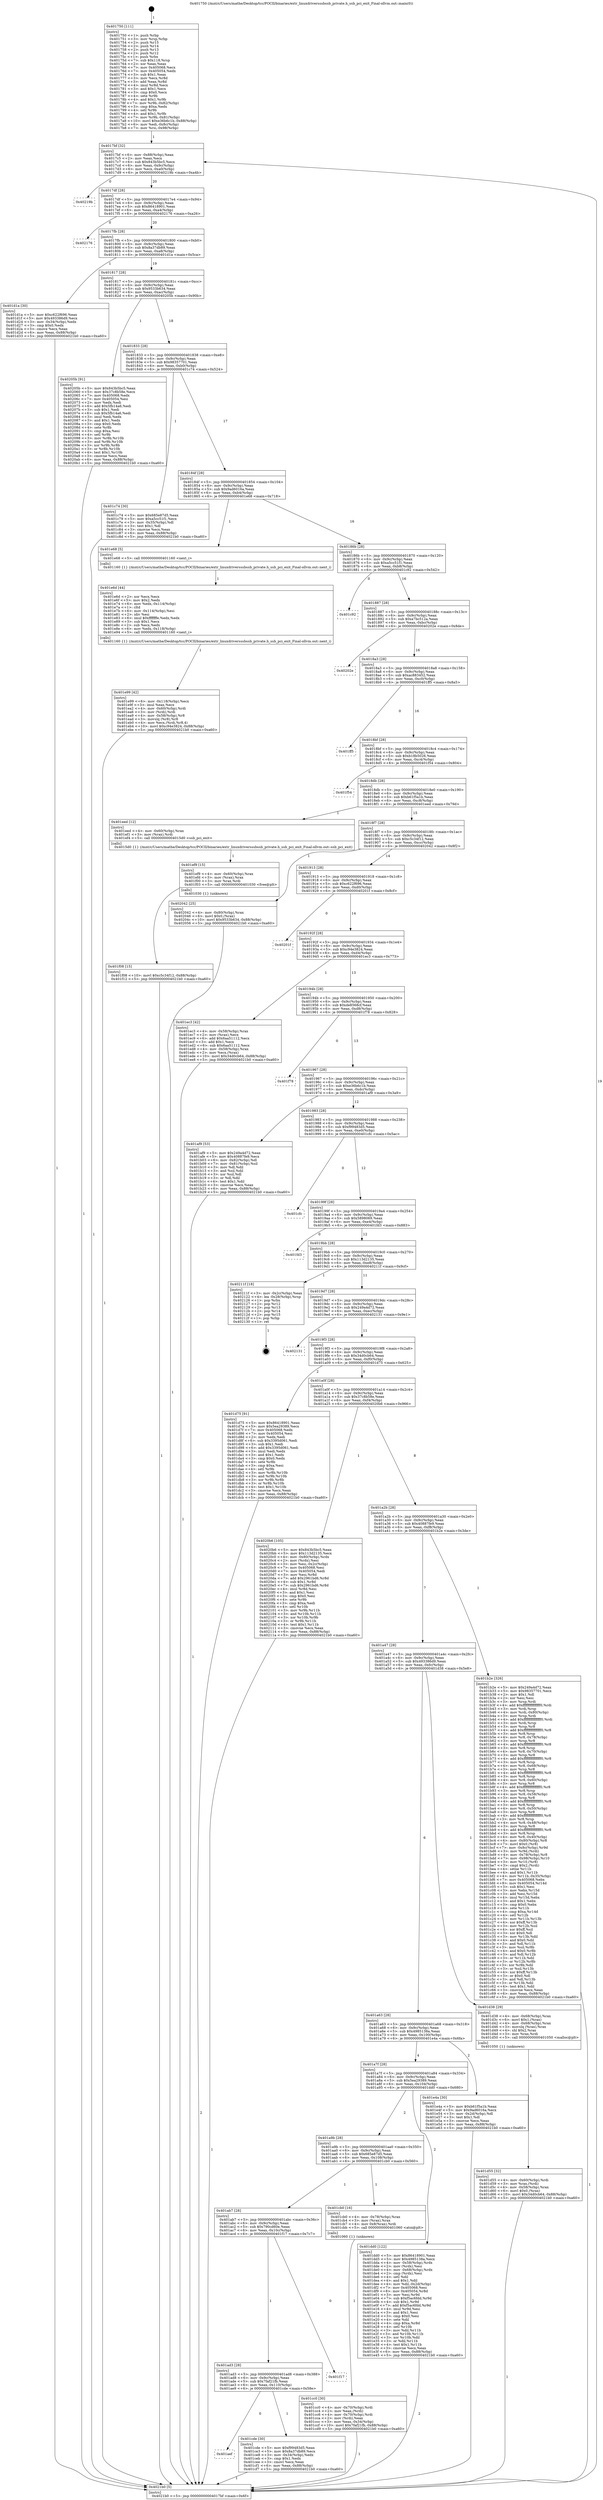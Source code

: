 digraph "0x401750" {
  label = "0x401750 (/mnt/c/Users/mathe/Desktop/tcc/POCII/binaries/extr_linuxdriversssbssb_private.h_ssb_pci_exit_Final-ollvm.out::main(0))"
  labelloc = "t"
  node[shape=record]

  Entry [label="",width=0.3,height=0.3,shape=circle,fillcolor=black,style=filled]
  "0x4017bf" [label="{
     0x4017bf [32]\l
     | [instrs]\l
     &nbsp;&nbsp;0x4017bf \<+6\>: mov -0x88(%rbp),%eax\l
     &nbsp;&nbsp;0x4017c5 \<+2\>: mov %eax,%ecx\l
     &nbsp;&nbsp;0x4017c7 \<+6\>: sub $0x843b5bc5,%ecx\l
     &nbsp;&nbsp;0x4017cd \<+6\>: mov %eax,-0x9c(%rbp)\l
     &nbsp;&nbsp;0x4017d3 \<+6\>: mov %ecx,-0xa0(%rbp)\l
     &nbsp;&nbsp;0x4017d9 \<+6\>: je 000000000040219b \<main+0xa4b\>\l
  }"]
  "0x40219b" [label="{
     0x40219b\l
  }", style=dashed]
  "0x4017df" [label="{
     0x4017df [28]\l
     | [instrs]\l
     &nbsp;&nbsp;0x4017df \<+5\>: jmp 00000000004017e4 \<main+0x94\>\l
     &nbsp;&nbsp;0x4017e4 \<+6\>: mov -0x9c(%rbp),%eax\l
     &nbsp;&nbsp;0x4017ea \<+5\>: sub $0x86418901,%eax\l
     &nbsp;&nbsp;0x4017ef \<+6\>: mov %eax,-0xa4(%rbp)\l
     &nbsp;&nbsp;0x4017f5 \<+6\>: je 0000000000402176 \<main+0xa26\>\l
  }"]
  Exit [label="",width=0.3,height=0.3,shape=circle,fillcolor=black,style=filled,peripheries=2]
  "0x402176" [label="{
     0x402176\l
  }", style=dashed]
  "0x4017fb" [label="{
     0x4017fb [28]\l
     | [instrs]\l
     &nbsp;&nbsp;0x4017fb \<+5\>: jmp 0000000000401800 \<main+0xb0\>\l
     &nbsp;&nbsp;0x401800 \<+6\>: mov -0x9c(%rbp),%eax\l
     &nbsp;&nbsp;0x401806 \<+5\>: sub $0x8a37db89,%eax\l
     &nbsp;&nbsp;0x40180b \<+6\>: mov %eax,-0xa8(%rbp)\l
     &nbsp;&nbsp;0x401811 \<+6\>: je 0000000000401d1a \<main+0x5ca\>\l
  }"]
  "0x401f08" [label="{
     0x401f08 [15]\l
     | [instrs]\l
     &nbsp;&nbsp;0x401f08 \<+10\>: movl $0xc5c34f12,-0x88(%rbp)\l
     &nbsp;&nbsp;0x401f12 \<+5\>: jmp 00000000004021b0 \<main+0xa60\>\l
  }"]
  "0x401d1a" [label="{
     0x401d1a [30]\l
     | [instrs]\l
     &nbsp;&nbsp;0x401d1a \<+5\>: mov $0xc622f696,%eax\l
     &nbsp;&nbsp;0x401d1f \<+5\>: mov $0x493386d9,%ecx\l
     &nbsp;&nbsp;0x401d24 \<+3\>: mov -0x34(%rbp),%edx\l
     &nbsp;&nbsp;0x401d27 \<+3\>: cmp $0x0,%edx\l
     &nbsp;&nbsp;0x401d2a \<+3\>: cmove %ecx,%eax\l
     &nbsp;&nbsp;0x401d2d \<+6\>: mov %eax,-0x88(%rbp)\l
     &nbsp;&nbsp;0x401d33 \<+5\>: jmp 00000000004021b0 \<main+0xa60\>\l
  }"]
  "0x401817" [label="{
     0x401817 [28]\l
     | [instrs]\l
     &nbsp;&nbsp;0x401817 \<+5\>: jmp 000000000040181c \<main+0xcc\>\l
     &nbsp;&nbsp;0x40181c \<+6\>: mov -0x9c(%rbp),%eax\l
     &nbsp;&nbsp;0x401822 \<+5\>: sub $0x9533b634,%eax\l
     &nbsp;&nbsp;0x401827 \<+6\>: mov %eax,-0xac(%rbp)\l
     &nbsp;&nbsp;0x40182d \<+6\>: je 000000000040205b \<main+0x90b\>\l
  }"]
  "0x401ef9" [label="{
     0x401ef9 [15]\l
     | [instrs]\l
     &nbsp;&nbsp;0x401ef9 \<+4\>: mov -0x60(%rbp),%rax\l
     &nbsp;&nbsp;0x401efd \<+3\>: mov (%rax),%rax\l
     &nbsp;&nbsp;0x401f00 \<+3\>: mov %rax,%rdi\l
     &nbsp;&nbsp;0x401f03 \<+5\>: call 0000000000401030 \<free@plt\>\l
     | [calls]\l
     &nbsp;&nbsp;0x401030 \{1\} (unknown)\l
  }"]
  "0x40205b" [label="{
     0x40205b [91]\l
     | [instrs]\l
     &nbsp;&nbsp;0x40205b \<+5\>: mov $0x843b5bc5,%eax\l
     &nbsp;&nbsp;0x402060 \<+5\>: mov $0x37c8b58e,%ecx\l
     &nbsp;&nbsp;0x402065 \<+7\>: mov 0x405068,%edx\l
     &nbsp;&nbsp;0x40206c \<+7\>: mov 0x405054,%esi\l
     &nbsp;&nbsp;0x402073 \<+2\>: mov %edx,%edi\l
     &nbsp;&nbsp;0x402075 \<+6\>: add $0x5fb14a6,%edi\l
     &nbsp;&nbsp;0x40207b \<+3\>: sub $0x1,%edi\l
     &nbsp;&nbsp;0x40207e \<+6\>: sub $0x5fb14a6,%edi\l
     &nbsp;&nbsp;0x402084 \<+3\>: imul %edi,%edx\l
     &nbsp;&nbsp;0x402087 \<+3\>: and $0x1,%edx\l
     &nbsp;&nbsp;0x40208a \<+3\>: cmp $0x0,%edx\l
     &nbsp;&nbsp;0x40208d \<+4\>: sete %r8b\l
     &nbsp;&nbsp;0x402091 \<+3\>: cmp $0xa,%esi\l
     &nbsp;&nbsp;0x402094 \<+4\>: setl %r9b\l
     &nbsp;&nbsp;0x402098 \<+3\>: mov %r8b,%r10b\l
     &nbsp;&nbsp;0x40209b \<+3\>: and %r9b,%r10b\l
     &nbsp;&nbsp;0x40209e \<+3\>: xor %r9b,%r8b\l
     &nbsp;&nbsp;0x4020a1 \<+3\>: or %r8b,%r10b\l
     &nbsp;&nbsp;0x4020a4 \<+4\>: test $0x1,%r10b\l
     &nbsp;&nbsp;0x4020a8 \<+3\>: cmovne %ecx,%eax\l
     &nbsp;&nbsp;0x4020ab \<+6\>: mov %eax,-0x88(%rbp)\l
     &nbsp;&nbsp;0x4020b1 \<+5\>: jmp 00000000004021b0 \<main+0xa60\>\l
  }"]
  "0x401833" [label="{
     0x401833 [28]\l
     | [instrs]\l
     &nbsp;&nbsp;0x401833 \<+5\>: jmp 0000000000401838 \<main+0xe8\>\l
     &nbsp;&nbsp;0x401838 \<+6\>: mov -0x9c(%rbp),%eax\l
     &nbsp;&nbsp;0x40183e \<+5\>: sub $0x98357701,%eax\l
     &nbsp;&nbsp;0x401843 \<+6\>: mov %eax,-0xb0(%rbp)\l
     &nbsp;&nbsp;0x401849 \<+6\>: je 0000000000401c74 \<main+0x524\>\l
  }"]
  "0x401e99" [label="{
     0x401e99 [42]\l
     | [instrs]\l
     &nbsp;&nbsp;0x401e99 \<+6\>: mov -0x118(%rbp),%ecx\l
     &nbsp;&nbsp;0x401e9f \<+3\>: imul %eax,%ecx\l
     &nbsp;&nbsp;0x401ea2 \<+4\>: mov -0x60(%rbp),%rdi\l
     &nbsp;&nbsp;0x401ea6 \<+3\>: mov (%rdi),%rdi\l
     &nbsp;&nbsp;0x401ea9 \<+4\>: mov -0x58(%rbp),%r8\l
     &nbsp;&nbsp;0x401ead \<+3\>: movslq (%r8),%r8\l
     &nbsp;&nbsp;0x401eb0 \<+4\>: mov %ecx,(%rdi,%r8,4)\l
     &nbsp;&nbsp;0x401eb4 \<+10\>: movl $0xc94e3824,-0x88(%rbp)\l
     &nbsp;&nbsp;0x401ebe \<+5\>: jmp 00000000004021b0 \<main+0xa60\>\l
  }"]
  "0x401c74" [label="{
     0x401c74 [30]\l
     | [instrs]\l
     &nbsp;&nbsp;0x401c74 \<+5\>: mov $0x685e87d5,%eax\l
     &nbsp;&nbsp;0x401c79 \<+5\>: mov $0xa5cc51f1,%ecx\l
     &nbsp;&nbsp;0x401c7e \<+3\>: mov -0x35(%rbp),%dl\l
     &nbsp;&nbsp;0x401c81 \<+3\>: test $0x1,%dl\l
     &nbsp;&nbsp;0x401c84 \<+3\>: cmovne %ecx,%eax\l
     &nbsp;&nbsp;0x401c87 \<+6\>: mov %eax,-0x88(%rbp)\l
     &nbsp;&nbsp;0x401c8d \<+5\>: jmp 00000000004021b0 \<main+0xa60\>\l
  }"]
  "0x40184f" [label="{
     0x40184f [28]\l
     | [instrs]\l
     &nbsp;&nbsp;0x40184f \<+5\>: jmp 0000000000401854 \<main+0x104\>\l
     &nbsp;&nbsp;0x401854 \<+6\>: mov -0x9c(%rbp),%eax\l
     &nbsp;&nbsp;0x40185a \<+5\>: sub $0x9ad6016a,%eax\l
     &nbsp;&nbsp;0x40185f \<+6\>: mov %eax,-0xb4(%rbp)\l
     &nbsp;&nbsp;0x401865 \<+6\>: je 0000000000401e68 \<main+0x718\>\l
  }"]
  "0x401e6d" [label="{
     0x401e6d [44]\l
     | [instrs]\l
     &nbsp;&nbsp;0x401e6d \<+2\>: xor %ecx,%ecx\l
     &nbsp;&nbsp;0x401e6f \<+5\>: mov $0x2,%edx\l
     &nbsp;&nbsp;0x401e74 \<+6\>: mov %edx,-0x114(%rbp)\l
     &nbsp;&nbsp;0x401e7a \<+1\>: cltd\l
     &nbsp;&nbsp;0x401e7b \<+6\>: mov -0x114(%rbp),%esi\l
     &nbsp;&nbsp;0x401e81 \<+2\>: idiv %esi\l
     &nbsp;&nbsp;0x401e83 \<+6\>: imul $0xfffffffe,%edx,%edx\l
     &nbsp;&nbsp;0x401e89 \<+3\>: sub $0x1,%ecx\l
     &nbsp;&nbsp;0x401e8c \<+2\>: sub %ecx,%edx\l
     &nbsp;&nbsp;0x401e8e \<+6\>: mov %edx,-0x118(%rbp)\l
     &nbsp;&nbsp;0x401e94 \<+5\>: call 0000000000401160 \<next_i\>\l
     | [calls]\l
     &nbsp;&nbsp;0x401160 \{1\} (/mnt/c/Users/mathe/Desktop/tcc/POCII/binaries/extr_linuxdriversssbssb_private.h_ssb_pci_exit_Final-ollvm.out::next_i)\l
  }"]
  "0x401e68" [label="{
     0x401e68 [5]\l
     | [instrs]\l
     &nbsp;&nbsp;0x401e68 \<+5\>: call 0000000000401160 \<next_i\>\l
     | [calls]\l
     &nbsp;&nbsp;0x401160 \{1\} (/mnt/c/Users/mathe/Desktop/tcc/POCII/binaries/extr_linuxdriversssbssb_private.h_ssb_pci_exit_Final-ollvm.out::next_i)\l
  }"]
  "0x40186b" [label="{
     0x40186b [28]\l
     | [instrs]\l
     &nbsp;&nbsp;0x40186b \<+5\>: jmp 0000000000401870 \<main+0x120\>\l
     &nbsp;&nbsp;0x401870 \<+6\>: mov -0x9c(%rbp),%eax\l
     &nbsp;&nbsp;0x401876 \<+5\>: sub $0xa5cc51f1,%eax\l
     &nbsp;&nbsp;0x40187b \<+6\>: mov %eax,-0xb8(%rbp)\l
     &nbsp;&nbsp;0x401881 \<+6\>: je 0000000000401c92 \<main+0x542\>\l
  }"]
  "0x401d55" [label="{
     0x401d55 [32]\l
     | [instrs]\l
     &nbsp;&nbsp;0x401d55 \<+4\>: mov -0x60(%rbp),%rdi\l
     &nbsp;&nbsp;0x401d59 \<+3\>: mov %rax,(%rdi)\l
     &nbsp;&nbsp;0x401d5c \<+4\>: mov -0x58(%rbp),%rax\l
     &nbsp;&nbsp;0x401d60 \<+6\>: movl $0x0,(%rax)\l
     &nbsp;&nbsp;0x401d66 \<+10\>: movl $0x34d0cb64,-0x88(%rbp)\l
     &nbsp;&nbsp;0x401d70 \<+5\>: jmp 00000000004021b0 \<main+0xa60\>\l
  }"]
  "0x401c92" [label="{
     0x401c92\l
  }", style=dashed]
  "0x401887" [label="{
     0x401887 [28]\l
     | [instrs]\l
     &nbsp;&nbsp;0x401887 \<+5\>: jmp 000000000040188c \<main+0x13c\>\l
     &nbsp;&nbsp;0x40188c \<+6\>: mov -0x9c(%rbp),%eax\l
     &nbsp;&nbsp;0x401892 \<+5\>: sub $0xa7bc512a,%eax\l
     &nbsp;&nbsp;0x401897 \<+6\>: mov %eax,-0xbc(%rbp)\l
     &nbsp;&nbsp;0x40189d \<+6\>: je 000000000040202e \<main+0x8de\>\l
  }"]
  "0x401aef" [label="{
     0x401aef\l
  }", style=dashed]
  "0x40202e" [label="{
     0x40202e\l
  }", style=dashed]
  "0x4018a3" [label="{
     0x4018a3 [28]\l
     | [instrs]\l
     &nbsp;&nbsp;0x4018a3 \<+5\>: jmp 00000000004018a8 \<main+0x158\>\l
     &nbsp;&nbsp;0x4018a8 \<+6\>: mov -0x9c(%rbp),%eax\l
     &nbsp;&nbsp;0x4018ae \<+5\>: sub $0xac883452,%eax\l
     &nbsp;&nbsp;0x4018b3 \<+6\>: mov %eax,-0xc0(%rbp)\l
     &nbsp;&nbsp;0x4018b9 \<+6\>: je 0000000000401ff5 \<main+0x8a5\>\l
  }"]
  "0x401cde" [label="{
     0x401cde [30]\l
     | [instrs]\l
     &nbsp;&nbsp;0x401cde \<+5\>: mov $0xf99483d5,%eax\l
     &nbsp;&nbsp;0x401ce3 \<+5\>: mov $0x8a37db89,%ecx\l
     &nbsp;&nbsp;0x401ce8 \<+3\>: mov -0x34(%rbp),%edx\l
     &nbsp;&nbsp;0x401ceb \<+3\>: cmp $0x1,%edx\l
     &nbsp;&nbsp;0x401cee \<+3\>: cmovl %ecx,%eax\l
     &nbsp;&nbsp;0x401cf1 \<+6\>: mov %eax,-0x88(%rbp)\l
     &nbsp;&nbsp;0x401cf7 \<+5\>: jmp 00000000004021b0 \<main+0xa60\>\l
  }"]
  "0x401ff5" [label="{
     0x401ff5\l
  }", style=dashed]
  "0x4018bf" [label="{
     0x4018bf [28]\l
     | [instrs]\l
     &nbsp;&nbsp;0x4018bf \<+5\>: jmp 00000000004018c4 \<main+0x174\>\l
     &nbsp;&nbsp;0x4018c4 \<+6\>: mov -0x9c(%rbp),%eax\l
     &nbsp;&nbsp;0x4018ca \<+5\>: sub $0xb18b5026,%eax\l
     &nbsp;&nbsp;0x4018cf \<+6\>: mov %eax,-0xc4(%rbp)\l
     &nbsp;&nbsp;0x4018d5 \<+6\>: je 0000000000401f54 \<main+0x804\>\l
  }"]
  "0x401ad3" [label="{
     0x401ad3 [28]\l
     | [instrs]\l
     &nbsp;&nbsp;0x401ad3 \<+5\>: jmp 0000000000401ad8 \<main+0x388\>\l
     &nbsp;&nbsp;0x401ad8 \<+6\>: mov -0x9c(%rbp),%eax\l
     &nbsp;&nbsp;0x401ade \<+5\>: sub $0x7faf21fb,%eax\l
     &nbsp;&nbsp;0x401ae3 \<+6\>: mov %eax,-0x110(%rbp)\l
     &nbsp;&nbsp;0x401ae9 \<+6\>: je 0000000000401cde \<main+0x58e\>\l
  }"]
  "0x401f54" [label="{
     0x401f54\l
  }", style=dashed]
  "0x4018db" [label="{
     0x4018db [28]\l
     | [instrs]\l
     &nbsp;&nbsp;0x4018db \<+5\>: jmp 00000000004018e0 \<main+0x190\>\l
     &nbsp;&nbsp;0x4018e0 \<+6\>: mov -0x9c(%rbp),%eax\l
     &nbsp;&nbsp;0x4018e6 \<+5\>: sub $0xb61f5a1b,%eax\l
     &nbsp;&nbsp;0x4018eb \<+6\>: mov %eax,-0xc8(%rbp)\l
     &nbsp;&nbsp;0x4018f1 \<+6\>: je 0000000000401eed \<main+0x79d\>\l
  }"]
  "0x401f17" [label="{
     0x401f17\l
  }", style=dashed]
  "0x401eed" [label="{
     0x401eed [12]\l
     | [instrs]\l
     &nbsp;&nbsp;0x401eed \<+4\>: mov -0x60(%rbp),%rax\l
     &nbsp;&nbsp;0x401ef1 \<+3\>: mov (%rax),%rdi\l
     &nbsp;&nbsp;0x401ef4 \<+5\>: call 00000000004015d0 \<ssb_pci_exit\>\l
     | [calls]\l
     &nbsp;&nbsp;0x4015d0 \{1\} (/mnt/c/Users/mathe/Desktop/tcc/POCII/binaries/extr_linuxdriversssbssb_private.h_ssb_pci_exit_Final-ollvm.out::ssb_pci_exit)\l
  }"]
  "0x4018f7" [label="{
     0x4018f7 [28]\l
     | [instrs]\l
     &nbsp;&nbsp;0x4018f7 \<+5\>: jmp 00000000004018fc \<main+0x1ac\>\l
     &nbsp;&nbsp;0x4018fc \<+6\>: mov -0x9c(%rbp),%eax\l
     &nbsp;&nbsp;0x401902 \<+5\>: sub $0xc5c34f12,%eax\l
     &nbsp;&nbsp;0x401907 \<+6\>: mov %eax,-0xcc(%rbp)\l
     &nbsp;&nbsp;0x40190d \<+6\>: je 0000000000402042 \<main+0x8f2\>\l
  }"]
  "0x401cc0" [label="{
     0x401cc0 [30]\l
     | [instrs]\l
     &nbsp;&nbsp;0x401cc0 \<+4\>: mov -0x70(%rbp),%rdi\l
     &nbsp;&nbsp;0x401cc4 \<+2\>: mov %eax,(%rdi)\l
     &nbsp;&nbsp;0x401cc6 \<+4\>: mov -0x70(%rbp),%rdi\l
     &nbsp;&nbsp;0x401cca \<+2\>: mov (%rdi),%eax\l
     &nbsp;&nbsp;0x401ccc \<+3\>: mov %eax,-0x34(%rbp)\l
     &nbsp;&nbsp;0x401ccf \<+10\>: movl $0x7faf21fb,-0x88(%rbp)\l
     &nbsp;&nbsp;0x401cd9 \<+5\>: jmp 00000000004021b0 \<main+0xa60\>\l
  }"]
  "0x402042" [label="{
     0x402042 [25]\l
     | [instrs]\l
     &nbsp;&nbsp;0x402042 \<+4\>: mov -0x80(%rbp),%rax\l
     &nbsp;&nbsp;0x402046 \<+6\>: movl $0x0,(%rax)\l
     &nbsp;&nbsp;0x40204c \<+10\>: movl $0x9533b634,-0x88(%rbp)\l
     &nbsp;&nbsp;0x402056 \<+5\>: jmp 00000000004021b0 \<main+0xa60\>\l
  }"]
  "0x401913" [label="{
     0x401913 [28]\l
     | [instrs]\l
     &nbsp;&nbsp;0x401913 \<+5\>: jmp 0000000000401918 \<main+0x1c8\>\l
     &nbsp;&nbsp;0x401918 \<+6\>: mov -0x9c(%rbp),%eax\l
     &nbsp;&nbsp;0x40191e \<+5\>: sub $0xc622f696,%eax\l
     &nbsp;&nbsp;0x401923 \<+6\>: mov %eax,-0xd0(%rbp)\l
     &nbsp;&nbsp;0x401929 \<+6\>: je 000000000040201f \<main+0x8cf\>\l
  }"]
  "0x401ab7" [label="{
     0x401ab7 [28]\l
     | [instrs]\l
     &nbsp;&nbsp;0x401ab7 \<+5\>: jmp 0000000000401abc \<main+0x36c\>\l
     &nbsp;&nbsp;0x401abc \<+6\>: mov -0x9c(%rbp),%eax\l
     &nbsp;&nbsp;0x401ac2 \<+5\>: sub $0x790cd60e,%eax\l
     &nbsp;&nbsp;0x401ac7 \<+6\>: mov %eax,-0x10c(%rbp)\l
     &nbsp;&nbsp;0x401acd \<+6\>: je 0000000000401f17 \<main+0x7c7\>\l
  }"]
  "0x40201f" [label="{
     0x40201f\l
  }", style=dashed]
  "0x40192f" [label="{
     0x40192f [28]\l
     | [instrs]\l
     &nbsp;&nbsp;0x40192f \<+5\>: jmp 0000000000401934 \<main+0x1e4\>\l
     &nbsp;&nbsp;0x401934 \<+6\>: mov -0x9c(%rbp),%eax\l
     &nbsp;&nbsp;0x40193a \<+5\>: sub $0xc94e3824,%eax\l
     &nbsp;&nbsp;0x40193f \<+6\>: mov %eax,-0xd4(%rbp)\l
     &nbsp;&nbsp;0x401945 \<+6\>: je 0000000000401ec3 \<main+0x773\>\l
  }"]
  "0x401cb0" [label="{
     0x401cb0 [16]\l
     | [instrs]\l
     &nbsp;&nbsp;0x401cb0 \<+4\>: mov -0x78(%rbp),%rax\l
     &nbsp;&nbsp;0x401cb4 \<+3\>: mov (%rax),%rax\l
     &nbsp;&nbsp;0x401cb7 \<+4\>: mov 0x8(%rax),%rdi\l
     &nbsp;&nbsp;0x401cbb \<+5\>: call 0000000000401060 \<atoi@plt\>\l
     | [calls]\l
     &nbsp;&nbsp;0x401060 \{1\} (unknown)\l
  }"]
  "0x401ec3" [label="{
     0x401ec3 [42]\l
     | [instrs]\l
     &nbsp;&nbsp;0x401ec3 \<+4\>: mov -0x58(%rbp),%rax\l
     &nbsp;&nbsp;0x401ec7 \<+2\>: mov (%rax),%ecx\l
     &nbsp;&nbsp;0x401ec9 \<+6\>: add $0x6aa51112,%ecx\l
     &nbsp;&nbsp;0x401ecf \<+3\>: add $0x1,%ecx\l
     &nbsp;&nbsp;0x401ed2 \<+6\>: sub $0x6aa51112,%ecx\l
     &nbsp;&nbsp;0x401ed8 \<+4\>: mov -0x58(%rbp),%rax\l
     &nbsp;&nbsp;0x401edc \<+2\>: mov %ecx,(%rax)\l
     &nbsp;&nbsp;0x401ede \<+10\>: movl $0x34d0cb64,-0x88(%rbp)\l
     &nbsp;&nbsp;0x401ee8 \<+5\>: jmp 00000000004021b0 \<main+0xa60\>\l
  }"]
  "0x40194b" [label="{
     0x40194b [28]\l
     | [instrs]\l
     &nbsp;&nbsp;0x40194b \<+5\>: jmp 0000000000401950 \<main+0x200\>\l
     &nbsp;&nbsp;0x401950 \<+6\>: mov -0x9c(%rbp),%eax\l
     &nbsp;&nbsp;0x401956 \<+5\>: sub $0xde8568cf,%eax\l
     &nbsp;&nbsp;0x40195b \<+6\>: mov %eax,-0xd8(%rbp)\l
     &nbsp;&nbsp;0x401961 \<+6\>: je 0000000000401f78 \<main+0x828\>\l
  }"]
  "0x401a9b" [label="{
     0x401a9b [28]\l
     | [instrs]\l
     &nbsp;&nbsp;0x401a9b \<+5\>: jmp 0000000000401aa0 \<main+0x350\>\l
     &nbsp;&nbsp;0x401aa0 \<+6\>: mov -0x9c(%rbp),%eax\l
     &nbsp;&nbsp;0x401aa6 \<+5\>: sub $0x685e87d5,%eax\l
     &nbsp;&nbsp;0x401aab \<+6\>: mov %eax,-0x108(%rbp)\l
     &nbsp;&nbsp;0x401ab1 \<+6\>: je 0000000000401cb0 \<main+0x560\>\l
  }"]
  "0x401f78" [label="{
     0x401f78\l
  }", style=dashed]
  "0x401967" [label="{
     0x401967 [28]\l
     | [instrs]\l
     &nbsp;&nbsp;0x401967 \<+5\>: jmp 000000000040196c \<main+0x21c\>\l
     &nbsp;&nbsp;0x40196c \<+6\>: mov -0x9c(%rbp),%eax\l
     &nbsp;&nbsp;0x401972 \<+5\>: sub $0xe36b6c1b,%eax\l
     &nbsp;&nbsp;0x401977 \<+6\>: mov %eax,-0xdc(%rbp)\l
     &nbsp;&nbsp;0x40197d \<+6\>: je 0000000000401af9 \<main+0x3a9\>\l
  }"]
  "0x401dd0" [label="{
     0x401dd0 [122]\l
     | [instrs]\l
     &nbsp;&nbsp;0x401dd0 \<+5\>: mov $0x86418901,%eax\l
     &nbsp;&nbsp;0x401dd5 \<+5\>: mov $0x4985138a,%ecx\l
     &nbsp;&nbsp;0x401dda \<+4\>: mov -0x58(%rbp),%rdx\l
     &nbsp;&nbsp;0x401dde \<+2\>: mov (%rdx),%esi\l
     &nbsp;&nbsp;0x401de0 \<+4\>: mov -0x68(%rbp),%rdx\l
     &nbsp;&nbsp;0x401de4 \<+2\>: cmp (%rdx),%esi\l
     &nbsp;&nbsp;0x401de6 \<+4\>: setl %dil\l
     &nbsp;&nbsp;0x401dea \<+4\>: and $0x1,%dil\l
     &nbsp;&nbsp;0x401dee \<+4\>: mov %dil,-0x2d(%rbp)\l
     &nbsp;&nbsp;0x401df2 \<+7\>: mov 0x405068,%esi\l
     &nbsp;&nbsp;0x401df9 \<+8\>: mov 0x405054,%r8d\l
     &nbsp;&nbsp;0x401e01 \<+3\>: mov %esi,%r9d\l
     &nbsp;&nbsp;0x401e04 \<+7\>: sub $0xf5ac6fdd,%r9d\l
     &nbsp;&nbsp;0x401e0b \<+4\>: sub $0x1,%r9d\l
     &nbsp;&nbsp;0x401e0f \<+7\>: add $0xf5ac6fdd,%r9d\l
     &nbsp;&nbsp;0x401e16 \<+4\>: imul %r9d,%esi\l
     &nbsp;&nbsp;0x401e1a \<+3\>: and $0x1,%esi\l
     &nbsp;&nbsp;0x401e1d \<+3\>: cmp $0x0,%esi\l
     &nbsp;&nbsp;0x401e20 \<+4\>: sete %dil\l
     &nbsp;&nbsp;0x401e24 \<+4\>: cmp $0xa,%r8d\l
     &nbsp;&nbsp;0x401e28 \<+4\>: setl %r10b\l
     &nbsp;&nbsp;0x401e2c \<+3\>: mov %dil,%r11b\l
     &nbsp;&nbsp;0x401e2f \<+3\>: and %r10b,%r11b\l
     &nbsp;&nbsp;0x401e32 \<+3\>: xor %r10b,%dil\l
     &nbsp;&nbsp;0x401e35 \<+3\>: or %dil,%r11b\l
     &nbsp;&nbsp;0x401e38 \<+4\>: test $0x1,%r11b\l
     &nbsp;&nbsp;0x401e3c \<+3\>: cmovne %ecx,%eax\l
     &nbsp;&nbsp;0x401e3f \<+6\>: mov %eax,-0x88(%rbp)\l
     &nbsp;&nbsp;0x401e45 \<+5\>: jmp 00000000004021b0 \<main+0xa60\>\l
  }"]
  "0x401af9" [label="{
     0x401af9 [53]\l
     | [instrs]\l
     &nbsp;&nbsp;0x401af9 \<+5\>: mov $0x249a4d72,%eax\l
     &nbsp;&nbsp;0x401afe \<+5\>: mov $0x40887fe9,%ecx\l
     &nbsp;&nbsp;0x401b03 \<+6\>: mov -0x82(%rbp),%dl\l
     &nbsp;&nbsp;0x401b09 \<+7\>: mov -0x81(%rbp),%sil\l
     &nbsp;&nbsp;0x401b10 \<+3\>: mov %dl,%dil\l
     &nbsp;&nbsp;0x401b13 \<+3\>: and %sil,%dil\l
     &nbsp;&nbsp;0x401b16 \<+3\>: xor %sil,%dl\l
     &nbsp;&nbsp;0x401b19 \<+3\>: or %dl,%dil\l
     &nbsp;&nbsp;0x401b1c \<+4\>: test $0x1,%dil\l
     &nbsp;&nbsp;0x401b20 \<+3\>: cmovne %ecx,%eax\l
     &nbsp;&nbsp;0x401b23 \<+6\>: mov %eax,-0x88(%rbp)\l
     &nbsp;&nbsp;0x401b29 \<+5\>: jmp 00000000004021b0 \<main+0xa60\>\l
  }"]
  "0x401983" [label="{
     0x401983 [28]\l
     | [instrs]\l
     &nbsp;&nbsp;0x401983 \<+5\>: jmp 0000000000401988 \<main+0x238\>\l
     &nbsp;&nbsp;0x401988 \<+6\>: mov -0x9c(%rbp),%eax\l
     &nbsp;&nbsp;0x40198e \<+5\>: sub $0xf99483d5,%eax\l
     &nbsp;&nbsp;0x401993 \<+6\>: mov %eax,-0xe0(%rbp)\l
     &nbsp;&nbsp;0x401999 \<+6\>: je 0000000000401cfc \<main+0x5ac\>\l
  }"]
  "0x4021b0" [label="{
     0x4021b0 [5]\l
     | [instrs]\l
     &nbsp;&nbsp;0x4021b0 \<+5\>: jmp 00000000004017bf \<main+0x6f\>\l
  }"]
  "0x401750" [label="{
     0x401750 [111]\l
     | [instrs]\l
     &nbsp;&nbsp;0x401750 \<+1\>: push %rbp\l
     &nbsp;&nbsp;0x401751 \<+3\>: mov %rsp,%rbp\l
     &nbsp;&nbsp;0x401754 \<+2\>: push %r15\l
     &nbsp;&nbsp;0x401756 \<+2\>: push %r14\l
     &nbsp;&nbsp;0x401758 \<+2\>: push %r13\l
     &nbsp;&nbsp;0x40175a \<+2\>: push %r12\l
     &nbsp;&nbsp;0x40175c \<+1\>: push %rbx\l
     &nbsp;&nbsp;0x40175d \<+7\>: sub $0x118,%rsp\l
     &nbsp;&nbsp;0x401764 \<+2\>: xor %eax,%eax\l
     &nbsp;&nbsp;0x401766 \<+7\>: mov 0x405068,%ecx\l
     &nbsp;&nbsp;0x40176d \<+7\>: mov 0x405054,%edx\l
     &nbsp;&nbsp;0x401774 \<+3\>: sub $0x1,%eax\l
     &nbsp;&nbsp;0x401777 \<+3\>: mov %ecx,%r8d\l
     &nbsp;&nbsp;0x40177a \<+3\>: add %eax,%r8d\l
     &nbsp;&nbsp;0x40177d \<+4\>: imul %r8d,%ecx\l
     &nbsp;&nbsp;0x401781 \<+3\>: and $0x1,%ecx\l
     &nbsp;&nbsp;0x401784 \<+3\>: cmp $0x0,%ecx\l
     &nbsp;&nbsp;0x401787 \<+4\>: sete %r9b\l
     &nbsp;&nbsp;0x40178b \<+4\>: and $0x1,%r9b\l
     &nbsp;&nbsp;0x40178f \<+7\>: mov %r9b,-0x82(%rbp)\l
     &nbsp;&nbsp;0x401796 \<+3\>: cmp $0xa,%edx\l
     &nbsp;&nbsp;0x401799 \<+4\>: setl %r9b\l
     &nbsp;&nbsp;0x40179d \<+4\>: and $0x1,%r9b\l
     &nbsp;&nbsp;0x4017a1 \<+7\>: mov %r9b,-0x81(%rbp)\l
     &nbsp;&nbsp;0x4017a8 \<+10\>: movl $0xe36b6c1b,-0x88(%rbp)\l
     &nbsp;&nbsp;0x4017b2 \<+6\>: mov %edi,-0x8c(%rbp)\l
     &nbsp;&nbsp;0x4017b8 \<+7\>: mov %rsi,-0x98(%rbp)\l
  }"]
  "0x401a7f" [label="{
     0x401a7f [28]\l
     | [instrs]\l
     &nbsp;&nbsp;0x401a7f \<+5\>: jmp 0000000000401a84 \<main+0x334\>\l
     &nbsp;&nbsp;0x401a84 \<+6\>: mov -0x9c(%rbp),%eax\l
     &nbsp;&nbsp;0x401a8a \<+5\>: sub $0x5ea29389,%eax\l
     &nbsp;&nbsp;0x401a8f \<+6\>: mov %eax,-0x104(%rbp)\l
     &nbsp;&nbsp;0x401a95 \<+6\>: je 0000000000401dd0 \<main+0x680\>\l
  }"]
  "0x401cfc" [label="{
     0x401cfc\l
  }", style=dashed]
  "0x40199f" [label="{
     0x40199f [28]\l
     | [instrs]\l
     &nbsp;&nbsp;0x40199f \<+5\>: jmp 00000000004019a4 \<main+0x254\>\l
     &nbsp;&nbsp;0x4019a4 \<+6\>: mov -0x9c(%rbp),%eax\l
     &nbsp;&nbsp;0x4019aa \<+5\>: sub $0x5898069,%eax\l
     &nbsp;&nbsp;0x4019af \<+6\>: mov %eax,-0xe4(%rbp)\l
     &nbsp;&nbsp;0x4019b5 \<+6\>: je 0000000000401fd3 \<main+0x883\>\l
  }"]
  "0x401e4a" [label="{
     0x401e4a [30]\l
     | [instrs]\l
     &nbsp;&nbsp;0x401e4a \<+5\>: mov $0xb61f5a1b,%eax\l
     &nbsp;&nbsp;0x401e4f \<+5\>: mov $0x9ad6016a,%ecx\l
     &nbsp;&nbsp;0x401e54 \<+3\>: mov -0x2d(%rbp),%dl\l
     &nbsp;&nbsp;0x401e57 \<+3\>: test $0x1,%dl\l
     &nbsp;&nbsp;0x401e5a \<+3\>: cmovne %ecx,%eax\l
     &nbsp;&nbsp;0x401e5d \<+6\>: mov %eax,-0x88(%rbp)\l
     &nbsp;&nbsp;0x401e63 \<+5\>: jmp 00000000004021b0 \<main+0xa60\>\l
  }"]
  "0x401fd3" [label="{
     0x401fd3\l
  }", style=dashed]
  "0x4019bb" [label="{
     0x4019bb [28]\l
     | [instrs]\l
     &nbsp;&nbsp;0x4019bb \<+5\>: jmp 00000000004019c0 \<main+0x270\>\l
     &nbsp;&nbsp;0x4019c0 \<+6\>: mov -0x9c(%rbp),%eax\l
     &nbsp;&nbsp;0x4019c6 \<+5\>: sub $0x113d2135,%eax\l
     &nbsp;&nbsp;0x4019cb \<+6\>: mov %eax,-0xe8(%rbp)\l
     &nbsp;&nbsp;0x4019d1 \<+6\>: je 000000000040211f \<main+0x9cf\>\l
  }"]
  "0x401a63" [label="{
     0x401a63 [28]\l
     | [instrs]\l
     &nbsp;&nbsp;0x401a63 \<+5\>: jmp 0000000000401a68 \<main+0x318\>\l
     &nbsp;&nbsp;0x401a68 \<+6\>: mov -0x9c(%rbp),%eax\l
     &nbsp;&nbsp;0x401a6e \<+5\>: sub $0x4985138a,%eax\l
     &nbsp;&nbsp;0x401a73 \<+6\>: mov %eax,-0x100(%rbp)\l
     &nbsp;&nbsp;0x401a79 \<+6\>: je 0000000000401e4a \<main+0x6fa\>\l
  }"]
  "0x40211f" [label="{
     0x40211f [18]\l
     | [instrs]\l
     &nbsp;&nbsp;0x40211f \<+3\>: mov -0x2c(%rbp),%eax\l
     &nbsp;&nbsp;0x402122 \<+4\>: lea -0x28(%rbp),%rsp\l
     &nbsp;&nbsp;0x402126 \<+1\>: pop %rbx\l
     &nbsp;&nbsp;0x402127 \<+2\>: pop %r12\l
     &nbsp;&nbsp;0x402129 \<+2\>: pop %r13\l
     &nbsp;&nbsp;0x40212b \<+2\>: pop %r14\l
     &nbsp;&nbsp;0x40212d \<+2\>: pop %r15\l
     &nbsp;&nbsp;0x40212f \<+1\>: pop %rbp\l
     &nbsp;&nbsp;0x402130 \<+1\>: ret\l
  }"]
  "0x4019d7" [label="{
     0x4019d7 [28]\l
     | [instrs]\l
     &nbsp;&nbsp;0x4019d7 \<+5\>: jmp 00000000004019dc \<main+0x28c\>\l
     &nbsp;&nbsp;0x4019dc \<+6\>: mov -0x9c(%rbp),%eax\l
     &nbsp;&nbsp;0x4019e2 \<+5\>: sub $0x249a4d72,%eax\l
     &nbsp;&nbsp;0x4019e7 \<+6\>: mov %eax,-0xec(%rbp)\l
     &nbsp;&nbsp;0x4019ed \<+6\>: je 0000000000402131 \<main+0x9e1\>\l
  }"]
  "0x401d38" [label="{
     0x401d38 [29]\l
     | [instrs]\l
     &nbsp;&nbsp;0x401d38 \<+4\>: mov -0x68(%rbp),%rax\l
     &nbsp;&nbsp;0x401d3c \<+6\>: movl $0x1,(%rax)\l
     &nbsp;&nbsp;0x401d42 \<+4\>: mov -0x68(%rbp),%rax\l
     &nbsp;&nbsp;0x401d46 \<+3\>: movslq (%rax),%rax\l
     &nbsp;&nbsp;0x401d49 \<+4\>: shl $0x2,%rax\l
     &nbsp;&nbsp;0x401d4d \<+3\>: mov %rax,%rdi\l
     &nbsp;&nbsp;0x401d50 \<+5\>: call 0000000000401050 \<malloc@plt\>\l
     | [calls]\l
     &nbsp;&nbsp;0x401050 \{1\} (unknown)\l
  }"]
  "0x402131" [label="{
     0x402131\l
  }", style=dashed]
  "0x4019f3" [label="{
     0x4019f3 [28]\l
     | [instrs]\l
     &nbsp;&nbsp;0x4019f3 \<+5\>: jmp 00000000004019f8 \<main+0x2a8\>\l
     &nbsp;&nbsp;0x4019f8 \<+6\>: mov -0x9c(%rbp),%eax\l
     &nbsp;&nbsp;0x4019fe \<+5\>: sub $0x34d0cb64,%eax\l
     &nbsp;&nbsp;0x401a03 \<+6\>: mov %eax,-0xf0(%rbp)\l
     &nbsp;&nbsp;0x401a09 \<+6\>: je 0000000000401d75 \<main+0x625\>\l
  }"]
  "0x401a47" [label="{
     0x401a47 [28]\l
     | [instrs]\l
     &nbsp;&nbsp;0x401a47 \<+5\>: jmp 0000000000401a4c \<main+0x2fc\>\l
     &nbsp;&nbsp;0x401a4c \<+6\>: mov -0x9c(%rbp),%eax\l
     &nbsp;&nbsp;0x401a52 \<+5\>: sub $0x493386d9,%eax\l
     &nbsp;&nbsp;0x401a57 \<+6\>: mov %eax,-0xfc(%rbp)\l
     &nbsp;&nbsp;0x401a5d \<+6\>: je 0000000000401d38 \<main+0x5e8\>\l
  }"]
  "0x401d75" [label="{
     0x401d75 [91]\l
     | [instrs]\l
     &nbsp;&nbsp;0x401d75 \<+5\>: mov $0x86418901,%eax\l
     &nbsp;&nbsp;0x401d7a \<+5\>: mov $0x5ea29389,%ecx\l
     &nbsp;&nbsp;0x401d7f \<+7\>: mov 0x405068,%edx\l
     &nbsp;&nbsp;0x401d86 \<+7\>: mov 0x405054,%esi\l
     &nbsp;&nbsp;0x401d8d \<+2\>: mov %edx,%edi\l
     &nbsp;&nbsp;0x401d8f \<+6\>: sub $0x3395d061,%edi\l
     &nbsp;&nbsp;0x401d95 \<+3\>: sub $0x1,%edi\l
     &nbsp;&nbsp;0x401d98 \<+6\>: add $0x3395d061,%edi\l
     &nbsp;&nbsp;0x401d9e \<+3\>: imul %edi,%edx\l
     &nbsp;&nbsp;0x401da1 \<+3\>: and $0x1,%edx\l
     &nbsp;&nbsp;0x401da4 \<+3\>: cmp $0x0,%edx\l
     &nbsp;&nbsp;0x401da7 \<+4\>: sete %r8b\l
     &nbsp;&nbsp;0x401dab \<+3\>: cmp $0xa,%esi\l
     &nbsp;&nbsp;0x401dae \<+4\>: setl %r9b\l
     &nbsp;&nbsp;0x401db2 \<+3\>: mov %r8b,%r10b\l
     &nbsp;&nbsp;0x401db5 \<+3\>: and %r9b,%r10b\l
     &nbsp;&nbsp;0x401db8 \<+3\>: xor %r9b,%r8b\l
     &nbsp;&nbsp;0x401dbb \<+3\>: or %r8b,%r10b\l
     &nbsp;&nbsp;0x401dbe \<+4\>: test $0x1,%r10b\l
     &nbsp;&nbsp;0x401dc2 \<+3\>: cmovne %ecx,%eax\l
     &nbsp;&nbsp;0x401dc5 \<+6\>: mov %eax,-0x88(%rbp)\l
     &nbsp;&nbsp;0x401dcb \<+5\>: jmp 00000000004021b0 \<main+0xa60\>\l
  }"]
  "0x401a0f" [label="{
     0x401a0f [28]\l
     | [instrs]\l
     &nbsp;&nbsp;0x401a0f \<+5\>: jmp 0000000000401a14 \<main+0x2c4\>\l
     &nbsp;&nbsp;0x401a14 \<+6\>: mov -0x9c(%rbp),%eax\l
     &nbsp;&nbsp;0x401a1a \<+5\>: sub $0x37c8b58e,%eax\l
     &nbsp;&nbsp;0x401a1f \<+6\>: mov %eax,-0xf4(%rbp)\l
     &nbsp;&nbsp;0x401a25 \<+6\>: je 00000000004020b6 \<main+0x966\>\l
  }"]
  "0x401b2e" [label="{
     0x401b2e [326]\l
     | [instrs]\l
     &nbsp;&nbsp;0x401b2e \<+5\>: mov $0x249a4d72,%eax\l
     &nbsp;&nbsp;0x401b33 \<+5\>: mov $0x98357701,%ecx\l
     &nbsp;&nbsp;0x401b38 \<+2\>: mov $0x1,%dl\l
     &nbsp;&nbsp;0x401b3a \<+2\>: xor %esi,%esi\l
     &nbsp;&nbsp;0x401b3c \<+3\>: mov %rsp,%rdi\l
     &nbsp;&nbsp;0x401b3f \<+4\>: add $0xfffffffffffffff0,%rdi\l
     &nbsp;&nbsp;0x401b43 \<+3\>: mov %rdi,%rsp\l
     &nbsp;&nbsp;0x401b46 \<+4\>: mov %rdi,-0x80(%rbp)\l
     &nbsp;&nbsp;0x401b4a \<+3\>: mov %rsp,%rdi\l
     &nbsp;&nbsp;0x401b4d \<+4\>: add $0xfffffffffffffff0,%rdi\l
     &nbsp;&nbsp;0x401b51 \<+3\>: mov %rdi,%rsp\l
     &nbsp;&nbsp;0x401b54 \<+3\>: mov %rsp,%r8\l
     &nbsp;&nbsp;0x401b57 \<+4\>: add $0xfffffffffffffff0,%r8\l
     &nbsp;&nbsp;0x401b5b \<+3\>: mov %r8,%rsp\l
     &nbsp;&nbsp;0x401b5e \<+4\>: mov %r8,-0x78(%rbp)\l
     &nbsp;&nbsp;0x401b62 \<+3\>: mov %rsp,%r8\l
     &nbsp;&nbsp;0x401b65 \<+4\>: add $0xfffffffffffffff0,%r8\l
     &nbsp;&nbsp;0x401b69 \<+3\>: mov %r8,%rsp\l
     &nbsp;&nbsp;0x401b6c \<+4\>: mov %r8,-0x70(%rbp)\l
     &nbsp;&nbsp;0x401b70 \<+3\>: mov %rsp,%r8\l
     &nbsp;&nbsp;0x401b73 \<+4\>: add $0xfffffffffffffff0,%r8\l
     &nbsp;&nbsp;0x401b77 \<+3\>: mov %r8,%rsp\l
     &nbsp;&nbsp;0x401b7a \<+4\>: mov %r8,-0x68(%rbp)\l
     &nbsp;&nbsp;0x401b7e \<+3\>: mov %rsp,%r8\l
     &nbsp;&nbsp;0x401b81 \<+4\>: add $0xfffffffffffffff0,%r8\l
     &nbsp;&nbsp;0x401b85 \<+3\>: mov %r8,%rsp\l
     &nbsp;&nbsp;0x401b88 \<+4\>: mov %r8,-0x60(%rbp)\l
     &nbsp;&nbsp;0x401b8c \<+3\>: mov %rsp,%r8\l
     &nbsp;&nbsp;0x401b8f \<+4\>: add $0xfffffffffffffff0,%r8\l
     &nbsp;&nbsp;0x401b93 \<+3\>: mov %r8,%rsp\l
     &nbsp;&nbsp;0x401b96 \<+4\>: mov %r8,-0x58(%rbp)\l
     &nbsp;&nbsp;0x401b9a \<+3\>: mov %rsp,%r8\l
     &nbsp;&nbsp;0x401b9d \<+4\>: add $0xfffffffffffffff0,%r8\l
     &nbsp;&nbsp;0x401ba1 \<+3\>: mov %r8,%rsp\l
     &nbsp;&nbsp;0x401ba4 \<+4\>: mov %r8,-0x50(%rbp)\l
     &nbsp;&nbsp;0x401ba8 \<+3\>: mov %rsp,%r8\l
     &nbsp;&nbsp;0x401bab \<+4\>: add $0xfffffffffffffff0,%r8\l
     &nbsp;&nbsp;0x401baf \<+3\>: mov %r8,%rsp\l
     &nbsp;&nbsp;0x401bb2 \<+4\>: mov %r8,-0x48(%rbp)\l
     &nbsp;&nbsp;0x401bb6 \<+3\>: mov %rsp,%r8\l
     &nbsp;&nbsp;0x401bb9 \<+4\>: add $0xfffffffffffffff0,%r8\l
     &nbsp;&nbsp;0x401bbd \<+3\>: mov %r8,%rsp\l
     &nbsp;&nbsp;0x401bc0 \<+4\>: mov %r8,-0x40(%rbp)\l
     &nbsp;&nbsp;0x401bc4 \<+4\>: mov -0x80(%rbp),%r8\l
     &nbsp;&nbsp;0x401bc8 \<+7\>: movl $0x0,(%r8)\l
     &nbsp;&nbsp;0x401bcf \<+7\>: mov -0x8c(%rbp),%r9d\l
     &nbsp;&nbsp;0x401bd6 \<+3\>: mov %r9d,(%rdi)\l
     &nbsp;&nbsp;0x401bd9 \<+4\>: mov -0x78(%rbp),%r8\l
     &nbsp;&nbsp;0x401bdd \<+7\>: mov -0x98(%rbp),%r10\l
     &nbsp;&nbsp;0x401be4 \<+3\>: mov %r10,(%r8)\l
     &nbsp;&nbsp;0x401be7 \<+3\>: cmpl $0x2,(%rdi)\l
     &nbsp;&nbsp;0x401bea \<+4\>: setne %r11b\l
     &nbsp;&nbsp;0x401bee \<+4\>: and $0x1,%r11b\l
     &nbsp;&nbsp;0x401bf2 \<+4\>: mov %r11b,-0x35(%rbp)\l
     &nbsp;&nbsp;0x401bf6 \<+7\>: mov 0x405068,%ebx\l
     &nbsp;&nbsp;0x401bfd \<+8\>: mov 0x405054,%r14d\l
     &nbsp;&nbsp;0x401c05 \<+3\>: sub $0x1,%esi\l
     &nbsp;&nbsp;0x401c08 \<+3\>: mov %ebx,%r15d\l
     &nbsp;&nbsp;0x401c0b \<+3\>: add %esi,%r15d\l
     &nbsp;&nbsp;0x401c0e \<+4\>: imul %r15d,%ebx\l
     &nbsp;&nbsp;0x401c12 \<+3\>: and $0x1,%ebx\l
     &nbsp;&nbsp;0x401c15 \<+3\>: cmp $0x0,%ebx\l
     &nbsp;&nbsp;0x401c18 \<+4\>: sete %r11b\l
     &nbsp;&nbsp;0x401c1c \<+4\>: cmp $0xa,%r14d\l
     &nbsp;&nbsp;0x401c20 \<+4\>: setl %r12b\l
     &nbsp;&nbsp;0x401c24 \<+3\>: mov %r11b,%r13b\l
     &nbsp;&nbsp;0x401c27 \<+4\>: xor $0xff,%r13b\l
     &nbsp;&nbsp;0x401c2b \<+3\>: mov %r12b,%sil\l
     &nbsp;&nbsp;0x401c2e \<+4\>: xor $0xff,%sil\l
     &nbsp;&nbsp;0x401c32 \<+3\>: xor $0x0,%dl\l
     &nbsp;&nbsp;0x401c35 \<+3\>: mov %r13b,%dil\l
     &nbsp;&nbsp;0x401c38 \<+4\>: and $0x0,%dil\l
     &nbsp;&nbsp;0x401c3c \<+3\>: and %dl,%r11b\l
     &nbsp;&nbsp;0x401c3f \<+3\>: mov %sil,%r8b\l
     &nbsp;&nbsp;0x401c42 \<+4\>: and $0x0,%r8b\l
     &nbsp;&nbsp;0x401c46 \<+3\>: and %dl,%r12b\l
     &nbsp;&nbsp;0x401c49 \<+3\>: or %r11b,%dil\l
     &nbsp;&nbsp;0x401c4c \<+3\>: or %r12b,%r8b\l
     &nbsp;&nbsp;0x401c4f \<+3\>: xor %r8b,%dil\l
     &nbsp;&nbsp;0x401c52 \<+3\>: or %sil,%r13b\l
     &nbsp;&nbsp;0x401c55 \<+4\>: xor $0xff,%r13b\l
     &nbsp;&nbsp;0x401c59 \<+3\>: or $0x0,%dl\l
     &nbsp;&nbsp;0x401c5c \<+3\>: and %dl,%r13b\l
     &nbsp;&nbsp;0x401c5f \<+3\>: or %r13b,%dil\l
     &nbsp;&nbsp;0x401c62 \<+4\>: test $0x1,%dil\l
     &nbsp;&nbsp;0x401c66 \<+3\>: cmovne %ecx,%eax\l
     &nbsp;&nbsp;0x401c69 \<+6\>: mov %eax,-0x88(%rbp)\l
     &nbsp;&nbsp;0x401c6f \<+5\>: jmp 00000000004021b0 \<main+0xa60\>\l
  }"]
  "0x4020b6" [label="{
     0x4020b6 [105]\l
     | [instrs]\l
     &nbsp;&nbsp;0x4020b6 \<+5\>: mov $0x843b5bc5,%eax\l
     &nbsp;&nbsp;0x4020bb \<+5\>: mov $0x113d2135,%ecx\l
     &nbsp;&nbsp;0x4020c0 \<+4\>: mov -0x80(%rbp),%rdx\l
     &nbsp;&nbsp;0x4020c4 \<+2\>: mov (%rdx),%esi\l
     &nbsp;&nbsp;0x4020c6 \<+3\>: mov %esi,-0x2c(%rbp)\l
     &nbsp;&nbsp;0x4020c9 \<+7\>: mov 0x405068,%esi\l
     &nbsp;&nbsp;0x4020d0 \<+7\>: mov 0x405054,%edi\l
     &nbsp;&nbsp;0x4020d7 \<+3\>: mov %esi,%r8d\l
     &nbsp;&nbsp;0x4020da \<+7\>: add $0x2961bd6,%r8d\l
     &nbsp;&nbsp;0x4020e1 \<+4\>: sub $0x1,%r8d\l
     &nbsp;&nbsp;0x4020e5 \<+7\>: sub $0x2961bd6,%r8d\l
     &nbsp;&nbsp;0x4020ec \<+4\>: imul %r8d,%esi\l
     &nbsp;&nbsp;0x4020f0 \<+3\>: and $0x1,%esi\l
     &nbsp;&nbsp;0x4020f3 \<+3\>: cmp $0x0,%esi\l
     &nbsp;&nbsp;0x4020f6 \<+4\>: sete %r9b\l
     &nbsp;&nbsp;0x4020fa \<+3\>: cmp $0xa,%edi\l
     &nbsp;&nbsp;0x4020fd \<+4\>: setl %r10b\l
     &nbsp;&nbsp;0x402101 \<+3\>: mov %r9b,%r11b\l
     &nbsp;&nbsp;0x402104 \<+3\>: and %r10b,%r11b\l
     &nbsp;&nbsp;0x402107 \<+3\>: xor %r10b,%r9b\l
     &nbsp;&nbsp;0x40210a \<+3\>: or %r9b,%r11b\l
     &nbsp;&nbsp;0x40210d \<+4\>: test $0x1,%r11b\l
     &nbsp;&nbsp;0x402111 \<+3\>: cmovne %ecx,%eax\l
     &nbsp;&nbsp;0x402114 \<+6\>: mov %eax,-0x88(%rbp)\l
     &nbsp;&nbsp;0x40211a \<+5\>: jmp 00000000004021b0 \<main+0xa60\>\l
  }"]
  "0x401a2b" [label="{
     0x401a2b [28]\l
     | [instrs]\l
     &nbsp;&nbsp;0x401a2b \<+5\>: jmp 0000000000401a30 \<main+0x2e0\>\l
     &nbsp;&nbsp;0x401a30 \<+6\>: mov -0x9c(%rbp),%eax\l
     &nbsp;&nbsp;0x401a36 \<+5\>: sub $0x40887fe9,%eax\l
     &nbsp;&nbsp;0x401a3b \<+6\>: mov %eax,-0xf8(%rbp)\l
     &nbsp;&nbsp;0x401a41 \<+6\>: je 0000000000401b2e \<main+0x3de\>\l
  }"]
  Entry -> "0x401750" [label=" 1"]
  "0x4017bf" -> "0x40219b" [label=" 0"]
  "0x4017bf" -> "0x4017df" [label=" 20"]
  "0x40211f" -> Exit [label=" 1"]
  "0x4017df" -> "0x402176" [label=" 0"]
  "0x4017df" -> "0x4017fb" [label=" 20"]
  "0x4020b6" -> "0x4021b0" [label=" 1"]
  "0x4017fb" -> "0x401d1a" [label=" 1"]
  "0x4017fb" -> "0x401817" [label=" 19"]
  "0x40205b" -> "0x4021b0" [label=" 1"]
  "0x401817" -> "0x40205b" [label=" 1"]
  "0x401817" -> "0x401833" [label=" 18"]
  "0x402042" -> "0x4021b0" [label=" 1"]
  "0x401833" -> "0x401c74" [label=" 1"]
  "0x401833" -> "0x40184f" [label=" 17"]
  "0x401f08" -> "0x4021b0" [label=" 1"]
  "0x40184f" -> "0x401e68" [label=" 1"]
  "0x40184f" -> "0x40186b" [label=" 16"]
  "0x401ef9" -> "0x401f08" [label=" 1"]
  "0x40186b" -> "0x401c92" [label=" 0"]
  "0x40186b" -> "0x401887" [label=" 16"]
  "0x401eed" -> "0x401ef9" [label=" 1"]
  "0x401887" -> "0x40202e" [label=" 0"]
  "0x401887" -> "0x4018a3" [label=" 16"]
  "0x401ec3" -> "0x4021b0" [label=" 1"]
  "0x4018a3" -> "0x401ff5" [label=" 0"]
  "0x4018a3" -> "0x4018bf" [label=" 16"]
  "0x401e99" -> "0x4021b0" [label=" 1"]
  "0x4018bf" -> "0x401f54" [label=" 0"]
  "0x4018bf" -> "0x4018db" [label=" 16"]
  "0x401e68" -> "0x401e6d" [label=" 1"]
  "0x4018db" -> "0x401eed" [label=" 1"]
  "0x4018db" -> "0x4018f7" [label=" 15"]
  "0x401e4a" -> "0x4021b0" [label=" 2"]
  "0x4018f7" -> "0x402042" [label=" 1"]
  "0x4018f7" -> "0x401913" [label=" 14"]
  "0x401d75" -> "0x4021b0" [label=" 2"]
  "0x401913" -> "0x40201f" [label=" 0"]
  "0x401913" -> "0x40192f" [label=" 14"]
  "0x401d55" -> "0x4021b0" [label=" 1"]
  "0x40192f" -> "0x401ec3" [label=" 1"]
  "0x40192f" -> "0x40194b" [label=" 13"]
  "0x401d38" -> "0x401d55" [label=" 1"]
  "0x40194b" -> "0x401f78" [label=" 0"]
  "0x40194b" -> "0x401967" [label=" 13"]
  "0x401cde" -> "0x4021b0" [label=" 1"]
  "0x401967" -> "0x401af9" [label=" 1"]
  "0x401967" -> "0x401983" [label=" 12"]
  "0x401af9" -> "0x4021b0" [label=" 1"]
  "0x401750" -> "0x4017bf" [label=" 1"]
  "0x4021b0" -> "0x4017bf" [label=" 19"]
  "0x401ad3" -> "0x401aef" [label=" 0"]
  "0x401983" -> "0x401cfc" [label=" 0"]
  "0x401983" -> "0x40199f" [label=" 12"]
  "0x401e6d" -> "0x401e99" [label=" 1"]
  "0x40199f" -> "0x401fd3" [label=" 0"]
  "0x40199f" -> "0x4019bb" [label=" 12"]
  "0x401ab7" -> "0x401ad3" [label=" 1"]
  "0x4019bb" -> "0x40211f" [label=" 1"]
  "0x4019bb" -> "0x4019d7" [label=" 11"]
  "0x401dd0" -> "0x4021b0" [label=" 2"]
  "0x4019d7" -> "0x402131" [label=" 0"]
  "0x4019d7" -> "0x4019f3" [label=" 11"]
  "0x401cc0" -> "0x4021b0" [label=" 1"]
  "0x4019f3" -> "0x401d75" [label=" 2"]
  "0x4019f3" -> "0x401a0f" [label=" 9"]
  "0x401a9b" -> "0x401cb0" [label=" 1"]
  "0x401a0f" -> "0x4020b6" [label=" 1"]
  "0x401a0f" -> "0x401a2b" [label=" 8"]
  "0x401d1a" -> "0x4021b0" [label=" 1"]
  "0x401a2b" -> "0x401b2e" [label=" 1"]
  "0x401a2b" -> "0x401a47" [label=" 7"]
  "0x401a9b" -> "0x401ab7" [label=" 1"]
  "0x401b2e" -> "0x4021b0" [label=" 1"]
  "0x401c74" -> "0x4021b0" [label=" 1"]
  "0x401cb0" -> "0x401cc0" [label=" 1"]
  "0x401a47" -> "0x401d38" [label=" 1"]
  "0x401a47" -> "0x401a63" [label=" 6"]
  "0x401ab7" -> "0x401f17" [label=" 0"]
  "0x401a63" -> "0x401e4a" [label=" 2"]
  "0x401a63" -> "0x401a7f" [label=" 4"]
  "0x401ad3" -> "0x401cde" [label=" 1"]
  "0x401a7f" -> "0x401dd0" [label=" 2"]
  "0x401a7f" -> "0x401a9b" [label=" 2"]
}
